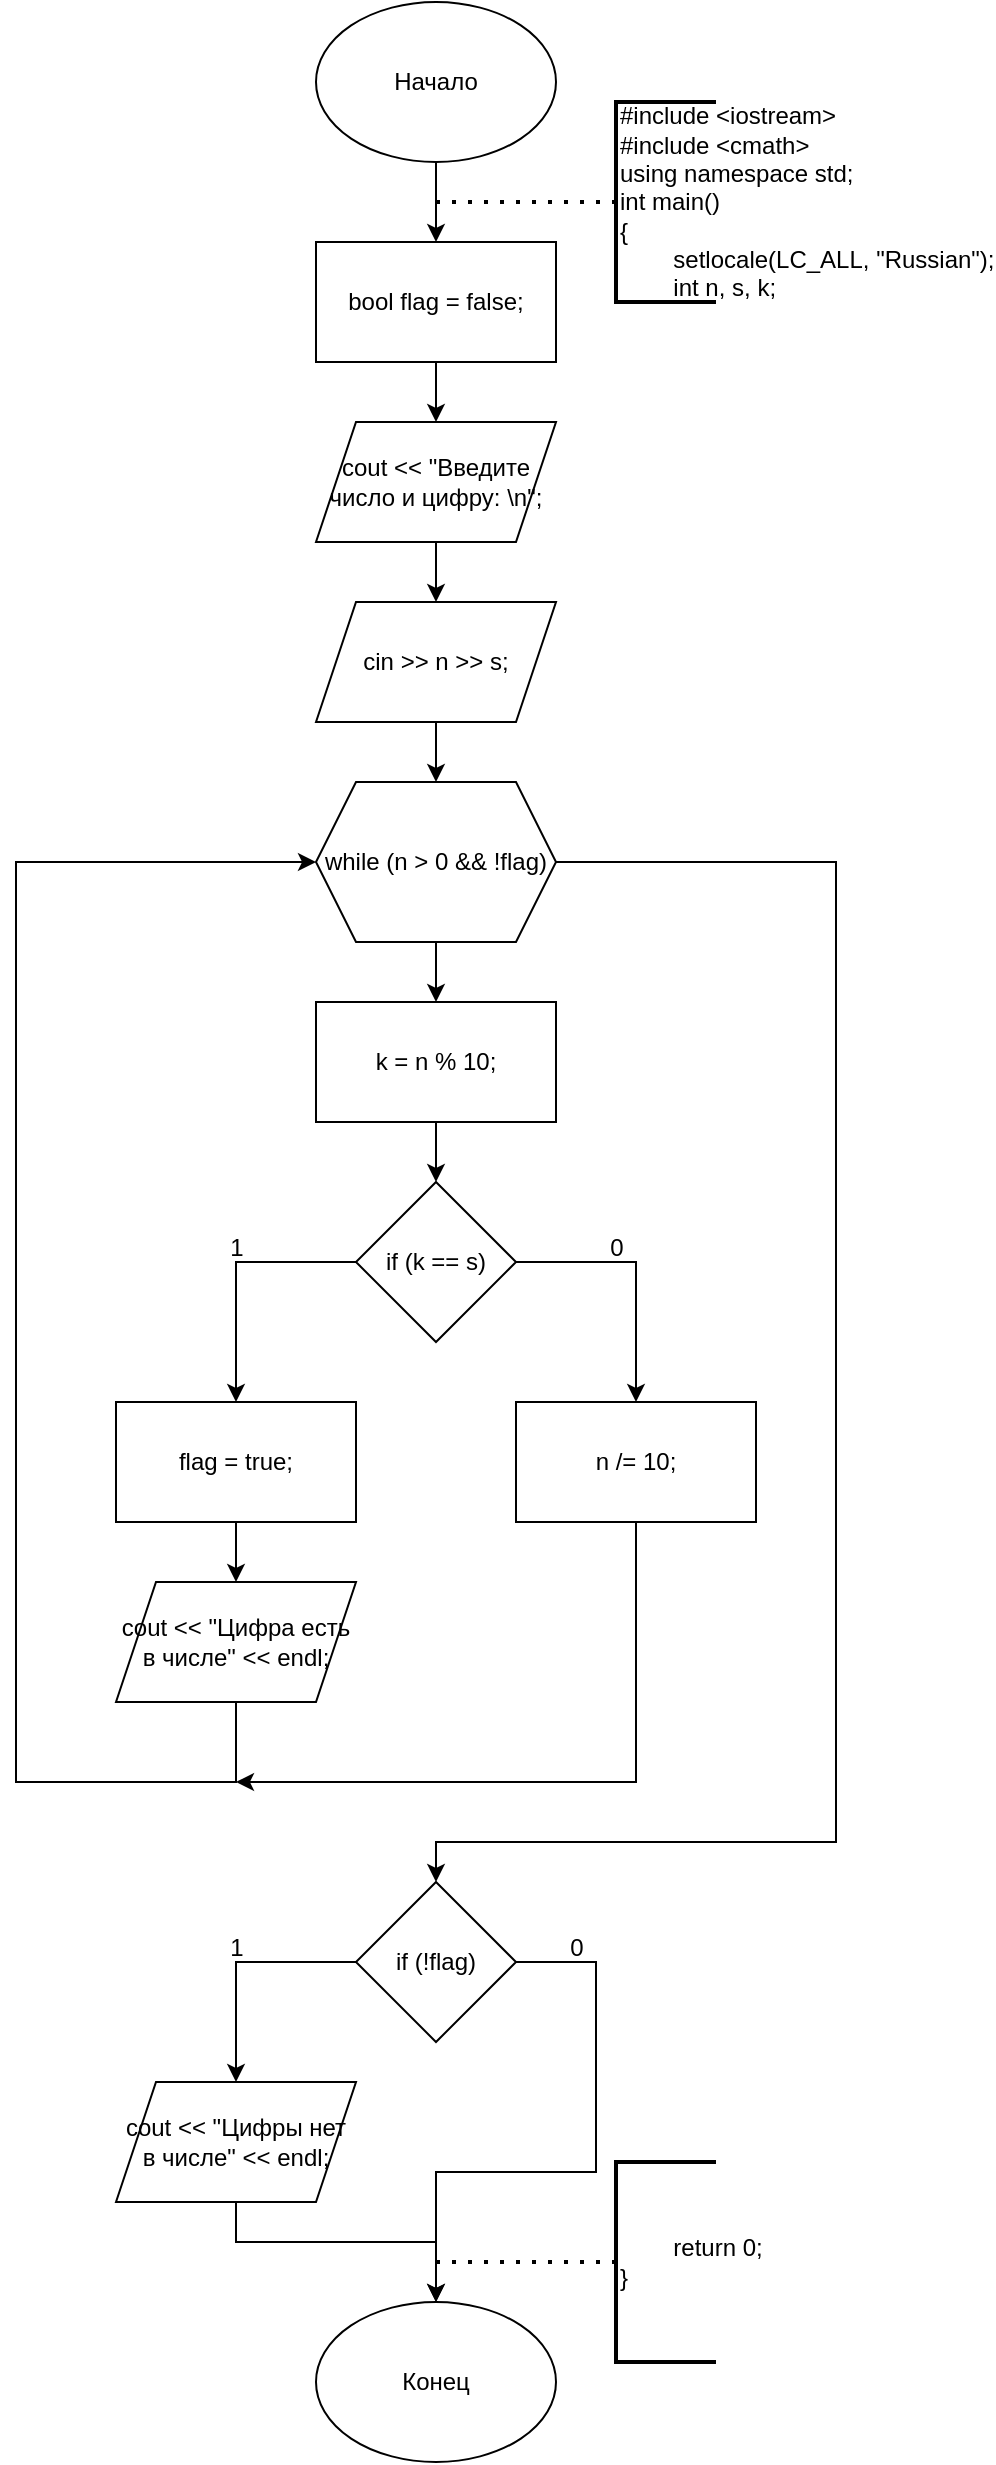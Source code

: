 <mxfile version="24.7.17">
  <diagram name="Страница — 1" id="tiCQUEXk2b8KjxH8DAyy">
    <mxGraphModel dx="472" dy="835" grid="1" gridSize="10" guides="1" tooltips="1" connect="1" arrows="1" fold="1" page="1" pageScale="1" pageWidth="827" pageHeight="1169" math="0" shadow="0">
      <root>
        <mxCell id="0" />
        <mxCell id="1" parent="0" />
        <mxCell id="Yg02ds8V_SWB7t8qFmQm-4" style="edgeStyle=orthogonalEdgeStyle;rounded=0;orthogonalLoop=1;jettySize=auto;html=1;exitX=0.5;exitY=1;exitDx=0;exitDy=0;entryX=0.5;entryY=0;entryDx=0;entryDy=0;" edge="1" parent="1" source="Yg02ds8V_SWB7t8qFmQm-1" target="Yg02ds8V_SWB7t8qFmQm-3">
          <mxGeometry relative="1" as="geometry" />
        </mxCell>
        <mxCell id="Yg02ds8V_SWB7t8qFmQm-1" value="Начало" style="ellipse;whiteSpace=wrap;html=1;" vertex="1" parent="1">
          <mxGeometry x="180" y="60" width="120" height="80" as="geometry" />
        </mxCell>
        <mxCell id="Yg02ds8V_SWB7t8qFmQm-9" style="edgeStyle=orthogonalEdgeStyle;rounded=0;orthogonalLoop=1;jettySize=auto;html=1;exitX=0.5;exitY=1;exitDx=0;exitDy=0;entryX=0.5;entryY=0;entryDx=0;entryDy=0;" edge="1" parent="1" source="Yg02ds8V_SWB7t8qFmQm-3" target="Yg02ds8V_SWB7t8qFmQm-8">
          <mxGeometry relative="1" as="geometry" />
        </mxCell>
        <mxCell id="Yg02ds8V_SWB7t8qFmQm-3" value="bool flag = false;" style="rounded=0;whiteSpace=wrap;html=1;" vertex="1" parent="1">
          <mxGeometry x="180" y="180" width="120" height="60" as="geometry" />
        </mxCell>
        <mxCell id="Yg02ds8V_SWB7t8qFmQm-6" value="" style="endArrow=none;dashed=1;html=1;dashPattern=1 3;strokeWidth=2;rounded=0;" edge="1" parent="1" target="Yg02ds8V_SWB7t8qFmQm-7">
          <mxGeometry width="50" height="50" relative="1" as="geometry">
            <mxPoint x="240" y="160" as="sourcePoint" />
            <mxPoint x="240" y="160" as="targetPoint" />
          </mxGeometry>
        </mxCell>
        <mxCell id="Yg02ds8V_SWB7t8qFmQm-7" value="&lt;div&gt;#include &amp;lt;iostream&amp;gt;&lt;/div&gt;&lt;div&gt;#include &amp;lt;cmath&amp;gt;&lt;/div&gt;&lt;div&gt;using namespace std;&lt;/div&gt;&lt;div&gt;int main()&lt;/div&gt;&lt;div&gt;{&lt;/div&gt;&lt;div&gt;&lt;span style=&quot;white-space-collapse: collapse;&quot;&gt;&lt;span style=&quot;white-space-collapse: preserve;&quot;&gt;&#x9;&lt;/span&gt;setlocale(LC_ALL, &quot;Russian&quot;);&lt;/span&gt;&lt;/div&gt;&lt;div&gt;&lt;span style=&quot;white-space-collapse: collapse;&quot;&gt;&lt;span style=&quot;white-space-collapse: preserve;&quot;&gt;&#x9;&lt;/span&gt;int n, s, k;&lt;/span&gt;&lt;/div&gt;" style="strokeWidth=2;html=1;shape=mxgraph.flowchart.annotation_1;align=left;pointerEvents=1;" vertex="1" parent="1">
          <mxGeometry x="330" y="110" width="50" height="100" as="geometry" />
        </mxCell>
        <mxCell id="Yg02ds8V_SWB7t8qFmQm-11" style="edgeStyle=orthogonalEdgeStyle;rounded=0;orthogonalLoop=1;jettySize=auto;html=1;exitX=0.5;exitY=1;exitDx=0;exitDy=0;entryX=0.5;entryY=0;entryDx=0;entryDy=0;" edge="1" parent="1" source="Yg02ds8V_SWB7t8qFmQm-8" target="Yg02ds8V_SWB7t8qFmQm-10">
          <mxGeometry relative="1" as="geometry" />
        </mxCell>
        <mxCell id="Yg02ds8V_SWB7t8qFmQm-8" value="cout &amp;lt;&amp;lt; &quot;Введите число и цифру: \n&quot;;" style="shape=parallelogram;perimeter=parallelogramPerimeter;whiteSpace=wrap;html=1;fixedSize=1;" vertex="1" parent="1">
          <mxGeometry x="180" y="270" width="120" height="60" as="geometry" />
        </mxCell>
        <mxCell id="Yg02ds8V_SWB7t8qFmQm-13" style="edgeStyle=orthogonalEdgeStyle;rounded=0;orthogonalLoop=1;jettySize=auto;html=1;exitX=0.5;exitY=1;exitDx=0;exitDy=0;entryX=0.5;entryY=0;entryDx=0;entryDy=0;" edge="1" parent="1" source="Yg02ds8V_SWB7t8qFmQm-10" target="Yg02ds8V_SWB7t8qFmQm-12">
          <mxGeometry relative="1" as="geometry" />
        </mxCell>
        <mxCell id="Yg02ds8V_SWB7t8qFmQm-10" value="cin &amp;gt;&amp;gt; n &amp;gt;&amp;gt; s;" style="shape=parallelogram;perimeter=parallelogramPerimeter;whiteSpace=wrap;html=1;fixedSize=1;" vertex="1" parent="1">
          <mxGeometry x="180" y="360" width="120" height="60" as="geometry" />
        </mxCell>
        <mxCell id="Yg02ds8V_SWB7t8qFmQm-15" style="edgeStyle=orthogonalEdgeStyle;rounded=0;orthogonalLoop=1;jettySize=auto;html=1;exitX=0.5;exitY=1;exitDx=0;exitDy=0;entryX=0.5;entryY=0;entryDx=0;entryDy=0;" edge="1" parent="1" source="Yg02ds8V_SWB7t8qFmQm-12" target="Yg02ds8V_SWB7t8qFmQm-14">
          <mxGeometry relative="1" as="geometry" />
        </mxCell>
        <mxCell id="Yg02ds8V_SWB7t8qFmQm-29" style="edgeStyle=orthogonalEdgeStyle;rounded=0;orthogonalLoop=1;jettySize=auto;html=1;exitX=1;exitY=0.5;exitDx=0;exitDy=0;entryX=0.5;entryY=0;entryDx=0;entryDy=0;" edge="1" parent="1" source="Yg02ds8V_SWB7t8qFmQm-12" target="Yg02ds8V_SWB7t8qFmQm-28">
          <mxGeometry relative="1" as="geometry">
            <Array as="points">
              <mxPoint x="440" y="490" />
              <mxPoint x="440" y="980" />
              <mxPoint x="240" y="980" />
            </Array>
          </mxGeometry>
        </mxCell>
        <mxCell id="Yg02ds8V_SWB7t8qFmQm-12" value="while (n &amp;gt; 0 &amp;amp;&amp;amp; !flag)" style="shape=hexagon;perimeter=hexagonPerimeter2;whiteSpace=wrap;html=1;fixedSize=1;" vertex="1" parent="1">
          <mxGeometry x="180" y="450" width="120" height="80" as="geometry" />
        </mxCell>
        <mxCell id="Yg02ds8V_SWB7t8qFmQm-17" style="edgeStyle=orthogonalEdgeStyle;rounded=0;orthogonalLoop=1;jettySize=auto;html=1;exitX=0.5;exitY=1;exitDx=0;exitDy=0;entryX=0.5;entryY=0;entryDx=0;entryDy=0;" edge="1" parent="1" source="Yg02ds8V_SWB7t8qFmQm-14" target="Yg02ds8V_SWB7t8qFmQm-16">
          <mxGeometry relative="1" as="geometry" />
        </mxCell>
        <mxCell id="Yg02ds8V_SWB7t8qFmQm-14" value="k = n % 10;" style="rounded=0;whiteSpace=wrap;html=1;" vertex="1" parent="1">
          <mxGeometry x="180" y="560" width="120" height="60" as="geometry" />
        </mxCell>
        <mxCell id="Yg02ds8V_SWB7t8qFmQm-20" style="edgeStyle=orthogonalEdgeStyle;rounded=0;orthogonalLoop=1;jettySize=auto;html=1;exitX=0;exitY=0.5;exitDx=0;exitDy=0;" edge="1" parent="1" source="Yg02ds8V_SWB7t8qFmQm-16" target="Yg02ds8V_SWB7t8qFmQm-18">
          <mxGeometry relative="1" as="geometry" />
        </mxCell>
        <mxCell id="Yg02ds8V_SWB7t8qFmQm-24" style="edgeStyle=orthogonalEdgeStyle;rounded=0;orthogonalLoop=1;jettySize=auto;html=1;exitX=1;exitY=0.5;exitDx=0;exitDy=0;entryX=0.5;entryY=0;entryDx=0;entryDy=0;" edge="1" parent="1" source="Yg02ds8V_SWB7t8qFmQm-16" target="Yg02ds8V_SWB7t8qFmQm-23">
          <mxGeometry relative="1" as="geometry" />
        </mxCell>
        <mxCell id="Yg02ds8V_SWB7t8qFmQm-16" value="if (k == s)" style="rhombus;whiteSpace=wrap;html=1;" vertex="1" parent="1">
          <mxGeometry x="200" y="650" width="80" height="80" as="geometry" />
        </mxCell>
        <mxCell id="Yg02ds8V_SWB7t8qFmQm-21" style="edgeStyle=orthogonalEdgeStyle;rounded=0;orthogonalLoop=1;jettySize=auto;html=1;exitX=0.5;exitY=1;exitDx=0;exitDy=0;entryX=0.5;entryY=0;entryDx=0;entryDy=0;" edge="1" parent="1" source="Yg02ds8V_SWB7t8qFmQm-18" target="Yg02ds8V_SWB7t8qFmQm-19">
          <mxGeometry relative="1" as="geometry" />
        </mxCell>
        <mxCell id="Yg02ds8V_SWB7t8qFmQm-18" value="flag = true;" style="rounded=0;whiteSpace=wrap;html=1;" vertex="1" parent="1">
          <mxGeometry x="80" y="760" width="120" height="60" as="geometry" />
        </mxCell>
        <mxCell id="Yg02ds8V_SWB7t8qFmQm-25" style="edgeStyle=orthogonalEdgeStyle;rounded=0;orthogonalLoop=1;jettySize=auto;html=1;exitX=0.5;exitY=1;exitDx=0;exitDy=0;entryX=0;entryY=0.5;entryDx=0;entryDy=0;" edge="1" parent="1" source="Yg02ds8V_SWB7t8qFmQm-19" target="Yg02ds8V_SWB7t8qFmQm-12">
          <mxGeometry relative="1" as="geometry">
            <Array as="points">
              <mxPoint x="140" y="950" />
              <mxPoint x="30" y="950" />
              <mxPoint x="30" y="490" />
            </Array>
          </mxGeometry>
        </mxCell>
        <mxCell id="Yg02ds8V_SWB7t8qFmQm-19" value="cout &amp;lt;&amp;lt; &quot;Цифра есть в числе&quot; &amp;lt;&amp;lt; endl;" style="shape=parallelogram;perimeter=parallelogramPerimeter;whiteSpace=wrap;html=1;fixedSize=1;" vertex="1" parent="1">
          <mxGeometry x="80" y="850" width="120" height="60" as="geometry" />
        </mxCell>
        <mxCell id="Yg02ds8V_SWB7t8qFmQm-22" value="1" style="text;html=1;align=center;verticalAlign=middle;resizable=0;points=[];autosize=1;strokeColor=none;fillColor=none;" vertex="1" parent="1">
          <mxGeometry x="125" y="668" width="30" height="30" as="geometry" />
        </mxCell>
        <mxCell id="Yg02ds8V_SWB7t8qFmQm-26" style="edgeStyle=orthogonalEdgeStyle;rounded=0;orthogonalLoop=1;jettySize=auto;html=1;exitX=0.5;exitY=1;exitDx=0;exitDy=0;" edge="1" parent="1" source="Yg02ds8V_SWB7t8qFmQm-23">
          <mxGeometry relative="1" as="geometry">
            <mxPoint x="140" y="950" as="targetPoint" />
            <Array as="points">
              <mxPoint x="340" y="950" />
            </Array>
          </mxGeometry>
        </mxCell>
        <mxCell id="Yg02ds8V_SWB7t8qFmQm-23" value="n /= 10;" style="rounded=0;whiteSpace=wrap;html=1;" vertex="1" parent="1">
          <mxGeometry x="280" y="760" width="120" height="60" as="geometry" />
        </mxCell>
        <mxCell id="Yg02ds8V_SWB7t8qFmQm-27" value="0" style="text;html=1;align=center;verticalAlign=middle;resizable=0;points=[];autosize=1;strokeColor=none;fillColor=none;" vertex="1" parent="1">
          <mxGeometry x="315" y="668" width="30" height="30" as="geometry" />
        </mxCell>
        <mxCell id="Yg02ds8V_SWB7t8qFmQm-31" style="edgeStyle=orthogonalEdgeStyle;rounded=0;orthogonalLoop=1;jettySize=auto;html=1;exitX=0;exitY=0.5;exitDx=0;exitDy=0;" edge="1" parent="1" source="Yg02ds8V_SWB7t8qFmQm-28" target="Yg02ds8V_SWB7t8qFmQm-30">
          <mxGeometry relative="1" as="geometry" />
        </mxCell>
        <mxCell id="Yg02ds8V_SWB7t8qFmQm-35" style="edgeStyle=orthogonalEdgeStyle;rounded=0;orthogonalLoop=1;jettySize=auto;html=1;exitX=1;exitY=0.5;exitDx=0;exitDy=0;entryX=0.5;entryY=0;entryDx=0;entryDy=0;" edge="1" parent="1" source="Yg02ds8V_SWB7t8qFmQm-28" target="Yg02ds8V_SWB7t8qFmQm-33">
          <mxGeometry relative="1" as="geometry">
            <Array as="points">
              <mxPoint x="320" y="1040" />
              <mxPoint x="320" y="1145" />
              <mxPoint x="240" y="1145" />
            </Array>
          </mxGeometry>
        </mxCell>
        <mxCell id="Yg02ds8V_SWB7t8qFmQm-28" value="if (!flag)" style="rhombus;whiteSpace=wrap;html=1;" vertex="1" parent="1">
          <mxGeometry x="200" y="1000" width="80" height="80" as="geometry" />
        </mxCell>
        <mxCell id="Yg02ds8V_SWB7t8qFmQm-34" style="edgeStyle=orthogonalEdgeStyle;rounded=0;orthogonalLoop=1;jettySize=auto;html=1;exitX=0.5;exitY=1;exitDx=0;exitDy=0;" edge="1" parent="1" source="Yg02ds8V_SWB7t8qFmQm-30" target="Yg02ds8V_SWB7t8qFmQm-33">
          <mxGeometry relative="1" as="geometry">
            <Array as="points">
              <mxPoint x="140" y="1180" />
              <mxPoint x="240" y="1180" />
            </Array>
          </mxGeometry>
        </mxCell>
        <mxCell id="Yg02ds8V_SWB7t8qFmQm-30" value="cout &amp;lt;&amp;lt; &quot;Цифры нет в числе&quot; &amp;lt;&amp;lt; endl;" style="shape=parallelogram;perimeter=parallelogramPerimeter;whiteSpace=wrap;html=1;fixedSize=1;" vertex="1" parent="1">
          <mxGeometry x="80" y="1100" width="120" height="60" as="geometry" />
        </mxCell>
        <mxCell id="Yg02ds8V_SWB7t8qFmQm-32" value="1" style="text;html=1;align=center;verticalAlign=middle;resizable=0;points=[];autosize=1;strokeColor=none;fillColor=none;" vertex="1" parent="1">
          <mxGeometry x="125" y="1018" width="30" height="30" as="geometry" />
        </mxCell>
        <mxCell id="Yg02ds8V_SWB7t8qFmQm-33" value="Конец" style="ellipse;whiteSpace=wrap;html=1;" vertex="1" parent="1">
          <mxGeometry x="180" y="1210" width="120" height="80" as="geometry" />
        </mxCell>
        <mxCell id="Yg02ds8V_SWB7t8qFmQm-36" value="0" style="text;html=1;align=center;verticalAlign=middle;resizable=0;points=[];autosize=1;strokeColor=none;fillColor=none;" vertex="1" parent="1">
          <mxGeometry x="295" y="1018" width="30" height="30" as="geometry" />
        </mxCell>
        <mxCell id="Yg02ds8V_SWB7t8qFmQm-37" value="" style="endArrow=none;dashed=1;html=1;dashPattern=1 3;strokeWidth=2;rounded=0;" edge="1" parent="1" target="Yg02ds8V_SWB7t8qFmQm-38">
          <mxGeometry width="50" height="50" relative="1" as="geometry">
            <mxPoint x="240" y="1190" as="sourcePoint" />
            <mxPoint x="240" y="1190" as="targetPoint" />
          </mxGeometry>
        </mxCell>
        <mxCell id="Yg02ds8V_SWB7t8qFmQm-38" value="&lt;div&gt;&lt;span style=&quot;white-space-collapse: collapse;&quot;&gt;&lt;span style=&quot;white-space-collapse: preserve;&quot;&gt;&#x9;&lt;/span&gt;return 0;&lt;/span&gt;&lt;/div&gt;&lt;div&gt;}&lt;/div&gt;" style="strokeWidth=2;html=1;shape=mxgraph.flowchart.annotation_1;align=left;pointerEvents=1;" vertex="1" parent="1">
          <mxGeometry x="330" y="1140" width="50" height="100" as="geometry" />
        </mxCell>
      </root>
    </mxGraphModel>
  </diagram>
</mxfile>
